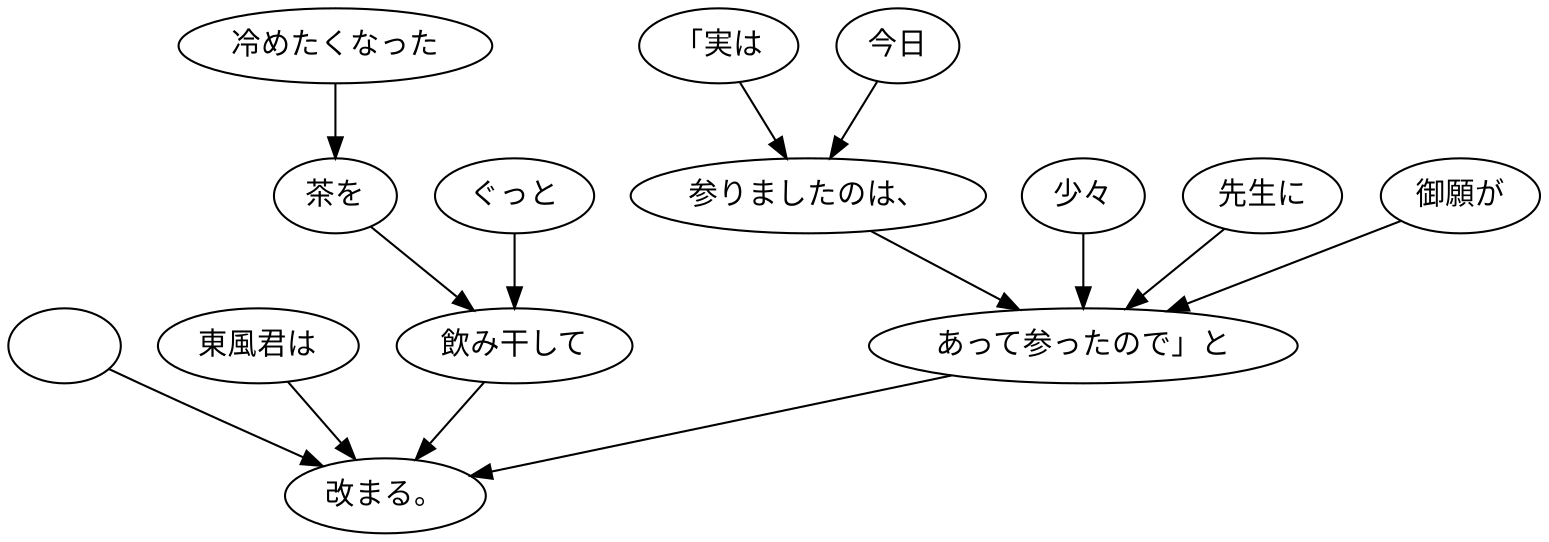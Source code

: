 digraph graph799 {
	node0 [label="　"];
	node1 [label="東風君は"];
	node2 [label="冷めたくなった"];
	node3 [label="茶を"];
	node4 [label="ぐっと"];
	node5 [label="飲み干して"];
	node6 [label="「実は"];
	node7 [label="今日"];
	node8 [label="参りましたのは、"];
	node9 [label="少々"];
	node10 [label="先生に"];
	node11 [label="御願が"];
	node12 [label="あって参ったので」と"];
	node13 [label="改まる。"];
	node0 -> node13;
	node1 -> node13;
	node2 -> node3;
	node3 -> node5;
	node4 -> node5;
	node5 -> node13;
	node6 -> node8;
	node7 -> node8;
	node8 -> node12;
	node9 -> node12;
	node10 -> node12;
	node11 -> node12;
	node12 -> node13;
}
